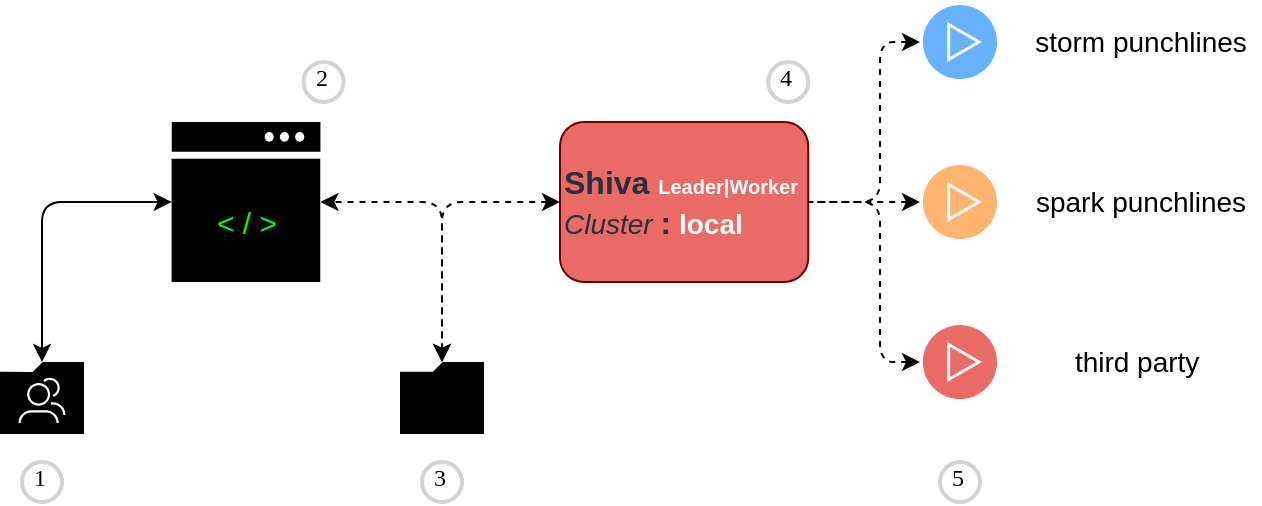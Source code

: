 <mxfile version="13.0.1" type="device"><diagram id="e3a2EzwVvRXCYS6bhd_F" name="Page-1"><mxGraphModel dx="1106" dy="830" grid="1" gridSize="10" guides="1" tooltips="1" connect="1" arrows="1" fold="1" page="1" pageScale="1" pageWidth="827" pageHeight="1169" math="0" shadow="0"><root><mxCell id="0"/><mxCell id="1" parent="0"/><mxCell id="MUq2aRb_XI-Fcbx382iV-49" value="" style="edgeStyle=orthogonalEdgeStyle;rounded=1;orthogonalLoop=1;jettySize=auto;html=1;startArrow=classic;startFill=1;dashed=1;" parent="1" source="b0olSouTO9NlrKXJeTya-1" target="MUq2aRb_XI-Fcbx382iV-55" edge="1"><mxGeometry relative="1" as="geometry"><mxPoint x="355.89" y="175" as="sourcePoint"/><mxPoint x="255.89" y="200" as="targetPoint"/><Array as="points"><mxPoint x="301" y="200"/></Array></mxGeometry></mxCell><mxCell id="MUq2aRb_XI-Fcbx382iV-85" value="" style="group" parent="1" vertex="1" connectable="0"><mxGeometry x="163" y="160" width="88.79" height="80" as="geometry"/></mxCell><mxCell id="MUq2aRb_XI-Fcbx382iV-55" value="" style="pointerEvents=1;shadow=0;dashed=0;html=1;strokeColor=none;fillColor=#000000;labelPosition=center;verticalLabelPosition=bottom;verticalAlign=top;align=center;outlineConnect=0;shape=mxgraph.veeam2.interface_console;" parent="MUq2aRb_XI-Fcbx382iV-85" vertex="1"><mxGeometry x="2.791" width="74.419" height="80" as="geometry"/></mxCell><mxCell id="MUq2aRb_XI-Fcbx382iV-56" value="&lt;font color=&quot;#00ff00&quot; style=&quot;font-size: 15px&quot;&gt;&amp;lt; / &amp;gt;&lt;/font&gt;" style="text;html=1;strokeColor=none;fillColor=none;align=center;verticalAlign=middle;whiteSpace=wrap;rounded=0;" parent="MUq2aRb_XI-Fcbx382iV-85" vertex="1"><mxGeometry x="18.5" y="40" width="43" height="20" as="geometry"/></mxCell><mxCell id="m2G6E5p4Nb3ezbZWrWDC-3" value="&lt;font&gt;&lt;b&gt;&lt;font color=&quot;#2a2f3b&quot; style=&quot;font-size: 16px&quot;&gt;Shiva &lt;/font&gt;&lt;font style=&quot;font-size: 10px&quot;&gt;Leader|Worker&lt;/font&gt;&lt;/b&gt;&lt;br&gt;&lt;font color=&quot;#2a2f3b&quot; style=&quot;font-size: 14px&quot;&gt;&lt;i&gt;Cluster&lt;/i&gt;&amp;nbsp;&lt;/font&gt;&lt;b style=&quot;font-size: 14px&quot;&gt;&lt;font color=&quot;#2a2f3b&quot; style=&quot;font-size: 16px&quot;&gt;:&lt;/font&gt; local&lt;/b&gt;&lt;br&gt;&lt;/font&gt;" style="rounded=1;whiteSpace=wrap;html=1;fillColor=#EA6B66;strokeColor=#6F0000;align=left;fontColor=#ffffff;" parent="1" vertex="1"><mxGeometry x="360" y="160" width="124.11" height="80" as="geometry"/></mxCell><mxCell id="m2G6E5p4Nb3ezbZWrWDC-9" value="" style="edgeStyle=orthogonalEdgeStyle;rounded=1;orthogonalLoop=1;jettySize=auto;html=1;startArrow=classic;startFill=1;dashed=1;exitX=0;exitY=0.5;exitDx=0;exitDy=0;" parent="1" source="m2G6E5p4Nb3ezbZWrWDC-3" target="b0olSouTO9NlrKXJeTya-1" edge="1"><mxGeometry relative="1" as="geometry"><mxPoint x="540" y="140" as="sourcePoint"/><mxPoint x="395" y="164.13" as="targetPoint"/><Array as="points"><mxPoint x="301" y="200"/></Array></mxGeometry></mxCell><mxCell id="m2G6E5p4Nb3ezbZWrWDC-15" value="1" style="ellipse;whiteSpace=wrap;html=1;aspect=fixed;strokeWidth=2;fontFamily=Tahoma;spacingBottom=4;spacingRight=2;strokeColor=#d3d3d3;fillColor=none;" parent="1" vertex="1"><mxGeometry x="91" y="330" width="20" height="20" as="geometry"/></mxCell><mxCell id="vHzuS_r7spRit3oiEbLc-1" value="" style="pointerEvents=1;shadow=0;dashed=0;html=1;strokeColor=none;fillColor=#000000;labelPosition=center;verticalLabelPosition=bottom;verticalAlign=top;align=center;outlineConnect=0;shape=mxgraph.veeam2.shared_folder;aspect=fixed;" parent="1" vertex="1"><mxGeometry x="80" y="280" width="42" height="36.04" as="geometry"/></mxCell><mxCell id="vHzuS_r7spRit3oiEbLc-2" value="" style="edgeStyle=orthogonalEdgeStyle;rounded=1;orthogonalLoop=1;jettySize=auto;html=1;startArrow=classic;startFill=1;" parent="1" source="MUq2aRb_XI-Fcbx382iV-55" target="vHzuS_r7spRit3oiEbLc-1" edge="1"><mxGeometry relative="1" as="geometry"><mxPoint x="170" y="210" as="sourcePoint"/><mxPoint x="250.209" y="210" as="targetPoint"/><Array as="points"><mxPoint x="101" y="200"/></Array></mxGeometry></mxCell><mxCell id="mlukjPXN9I8O-_pqlWDI-12" value="2" style="ellipse;whiteSpace=wrap;html=1;aspect=fixed;strokeWidth=2;fontFamily=Tahoma;spacingBottom=4;spacingRight=2;strokeColor=#d3d3d3;fillColor=none;" parent="1" vertex="1"><mxGeometry x="231.79" y="130" width="20" height="20" as="geometry"/></mxCell><mxCell id="tA8I_glErYlV3MMXkdrN-6" value="4" style="ellipse;whiteSpace=wrap;html=1;aspect=fixed;strokeWidth=2;fontFamily=Tahoma;spacingBottom=4;spacingRight=2;strokeColor=#d3d3d3;fillColor=none;" parent="1" vertex="1"><mxGeometry x="464.11" y="130" width="20" height="20" as="geometry"/></mxCell><mxCell id="b0olSouTO9NlrKXJeTya-1" value="" style="pointerEvents=1;shadow=0;dashed=0;html=1;strokeColor=#314354;fillColor=#000000;labelPosition=center;verticalLabelPosition=bottom;verticalAlign=top;align=center;outlineConnect=0;shape=mxgraph.veeam2.folder;fontColor=#ffffff;aspect=fixed;" parent="1" vertex="1"><mxGeometry x="280" y="280" width="42" height="36.04" as="geometry"/></mxCell><mxCell id="b0olSouTO9NlrKXJeTya-2" value="3" style="ellipse;whiteSpace=wrap;html=1;aspect=fixed;strokeWidth=2;fontFamily=Tahoma;spacingBottom=4;spacingRight=2;strokeColor=#d3d3d3;fillColor=none;" parent="1" vertex="1"><mxGeometry x="291" y="330" width="20" height="20" as="geometry"/></mxCell><mxCell id="b0olSouTO9NlrKXJeTya-3" value="" style="pointerEvents=1;shadow=0;dashed=0;html=1;strokeColor=#b46504;fillColor=#FFB570;labelPosition=center;verticalLabelPosition=bottom;verticalAlign=top;align=center;outlineConnect=0;shape=mxgraph.veeam2.running_playing;aspect=fixed;" parent="1" vertex="1"><mxGeometry x="540" y="180" width="40" height="40" as="geometry"/></mxCell><mxCell id="b0olSouTO9NlrKXJeTya-4" value="" style="pointerEvents=1;shadow=0;dashed=0;html=1;strokeColor=#b46504;fillColor=#66B2FF;labelPosition=center;verticalLabelPosition=bottom;verticalAlign=top;align=center;outlineConnect=0;shape=mxgraph.veeam2.running_playing;aspect=fixed;" parent="1" vertex="1"><mxGeometry x="540" y="100.0" width="40" height="40" as="geometry"/></mxCell><mxCell id="b0olSouTO9NlrKXJeTya-5" value="" style="pointerEvents=1;shadow=0;dashed=0;html=1;strokeColor=#b46504;fillColor=#EA6B66;labelPosition=center;verticalLabelPosition=bottom;verticalAlign=top;align=center;outlineConnect=0;shape=mxgraph.veeam2.running_playing;aspect=fixed;" parent="1" vertex="1"><mxGeometry x="540" y="260" width="40" height="40" as="geometry"/></mxCell><mxCell id="b0olSouTO9NlrKXJeTya-6" value="&lt;font style=&quot;font-size: 14px&quot;&gt;spark punchlines&lt;/font&gt;" style="text;html=1;resizable=0;autosize=1;align=center;verticalAlign=middle;points=[];fillColor=none;strokeColor=none;rounded=0;" parent="1" vertex="1"><mxGeometry x="590" y="190" width="120" height="20" as="geometry"/></mxCell><mxCell id="b0olSouTO9NlrKXJeTya-7" value="&lt;font style=&quot;font-size: 14px&quot;&gt;third party&amp;nbsp;&lt;/font&gt;" style="text;html=1;resizable=0;autosize=1;align=center;verticalAlign=middle;points=[];fillColor=none;strokeColor=none;rounded=0;" parent="1" vertex="1"><mxGeometry x="610" y="270" width="80" height="20" as="geometry"/></mxCell><mxCell id="b0olSouTO9NlrKXJeTya-8" value="&lt;font style=&quot;font-size: 14px&quot;&gt;storm punchlines&lt;/font&gt;" style="text;html=1;resizable=0;autosize=1;align=center;verticalAlign=middle;points=[];fillColor=none;strokeColor=none;rounded=0;" parent="1" vertex="1"><mxGeometry x="590" y="110" width="120" height="20" as="geometry"/></mxCell><mxCell id="b0olSouTO9NlrKXJeTya-9" value="" style="edgeStyle=orthogonalEdgeStyle;rounded=1;orthogonalLoop=1;jettySize=auto;html=1;startArrow=classic;startFill=1;dashed=1;entryX=1;entryY=0.5;entryDx=0;entryDy=0;endArrow=none;endFill=0;" parent="1" source="b0olSouTO9NlrKXJeTya-4" target="m2G6E5p4Nb3ezbZWrWDC-3" edge="1"><mxGeometry relative="1" as="geometry"><mxPoint x="529" y="90" as="sourcePoint"/><mxPoint x="470" y="170" as="targetPoint"/><Array as="points"><mxPoint x="520" y="120"/><mxPoint x="520" y="200"/></Array></mxGeometry></mxCell><mxCell id="b0olSouTO9NlrKXJeTya-11" value="" style="edgeStyle=orthogonalEdgeStyle;rounded=1;orthogonalLoop=1;jettySize=auto;html=1;startArrow=classic;startFill=1;dashed=1;entryX=1;entryY=0.5;entryDx=0;entryDy=0;endArrow=none;endFill=0;" parent="1" target="m2G6E5p4Nb3ezbZWrWDC-3" edge="1"><mxGeometry relative="1" as="geometry"><mxPoint x="540" y="280" as="sourcePoint"/><mxPoint x="484.11" y="360" as="targetPoint"/><Array as="points"><mxPoint x="520" y="280"/><mxPoint x="520" y="200"/></Array></mxGeometry></mxCell><mxCell id="b0olSouTO9NlrKXJeTya-12" value="" style="edgeStyle=orthogonalEdgeStyle;rounded=1;orthogonalLoop=1;jettySize=auto;html=1;startArrow=classic;startFill=1;dashed=1;entryX=1;entryY=0.5;entryDx=0;entryDy=0;endArrow=none;endFill=0;" parent="1" source="b0olSouTO9NlrKXJeTya-3" target="m2G6E5p4Nb3ezbZWrWDC-3" edge="1"><mxGeometry relative="1" as="geometry"><mxPoint x="560" y="140" as="sourcePoint"/><mxPoint x="504.11" y="220" as="targetPoint"/><Array as="points"><mxPoint x="510" y="200"/><mxPoint x="510" y="200"/></Array></mxGeometry></mxCell><mxCell id="b0olSouTO9NlrKXJeTya-13" value="5" style="ellipse;whiteSpace=wrap;html=1;aspect=fixed;strokeWidth=2;fontFamily=Tahoma;spacingBottom=4;spacingRight=2;strokeColor=#d3d3d3;fillColor=none;" parent="1" vertex="1"><mxGeometry x="550" y="330" width="20" height="20" as="geometry"/></mxCell></root></mxGraphModel></diagram></mxfile>